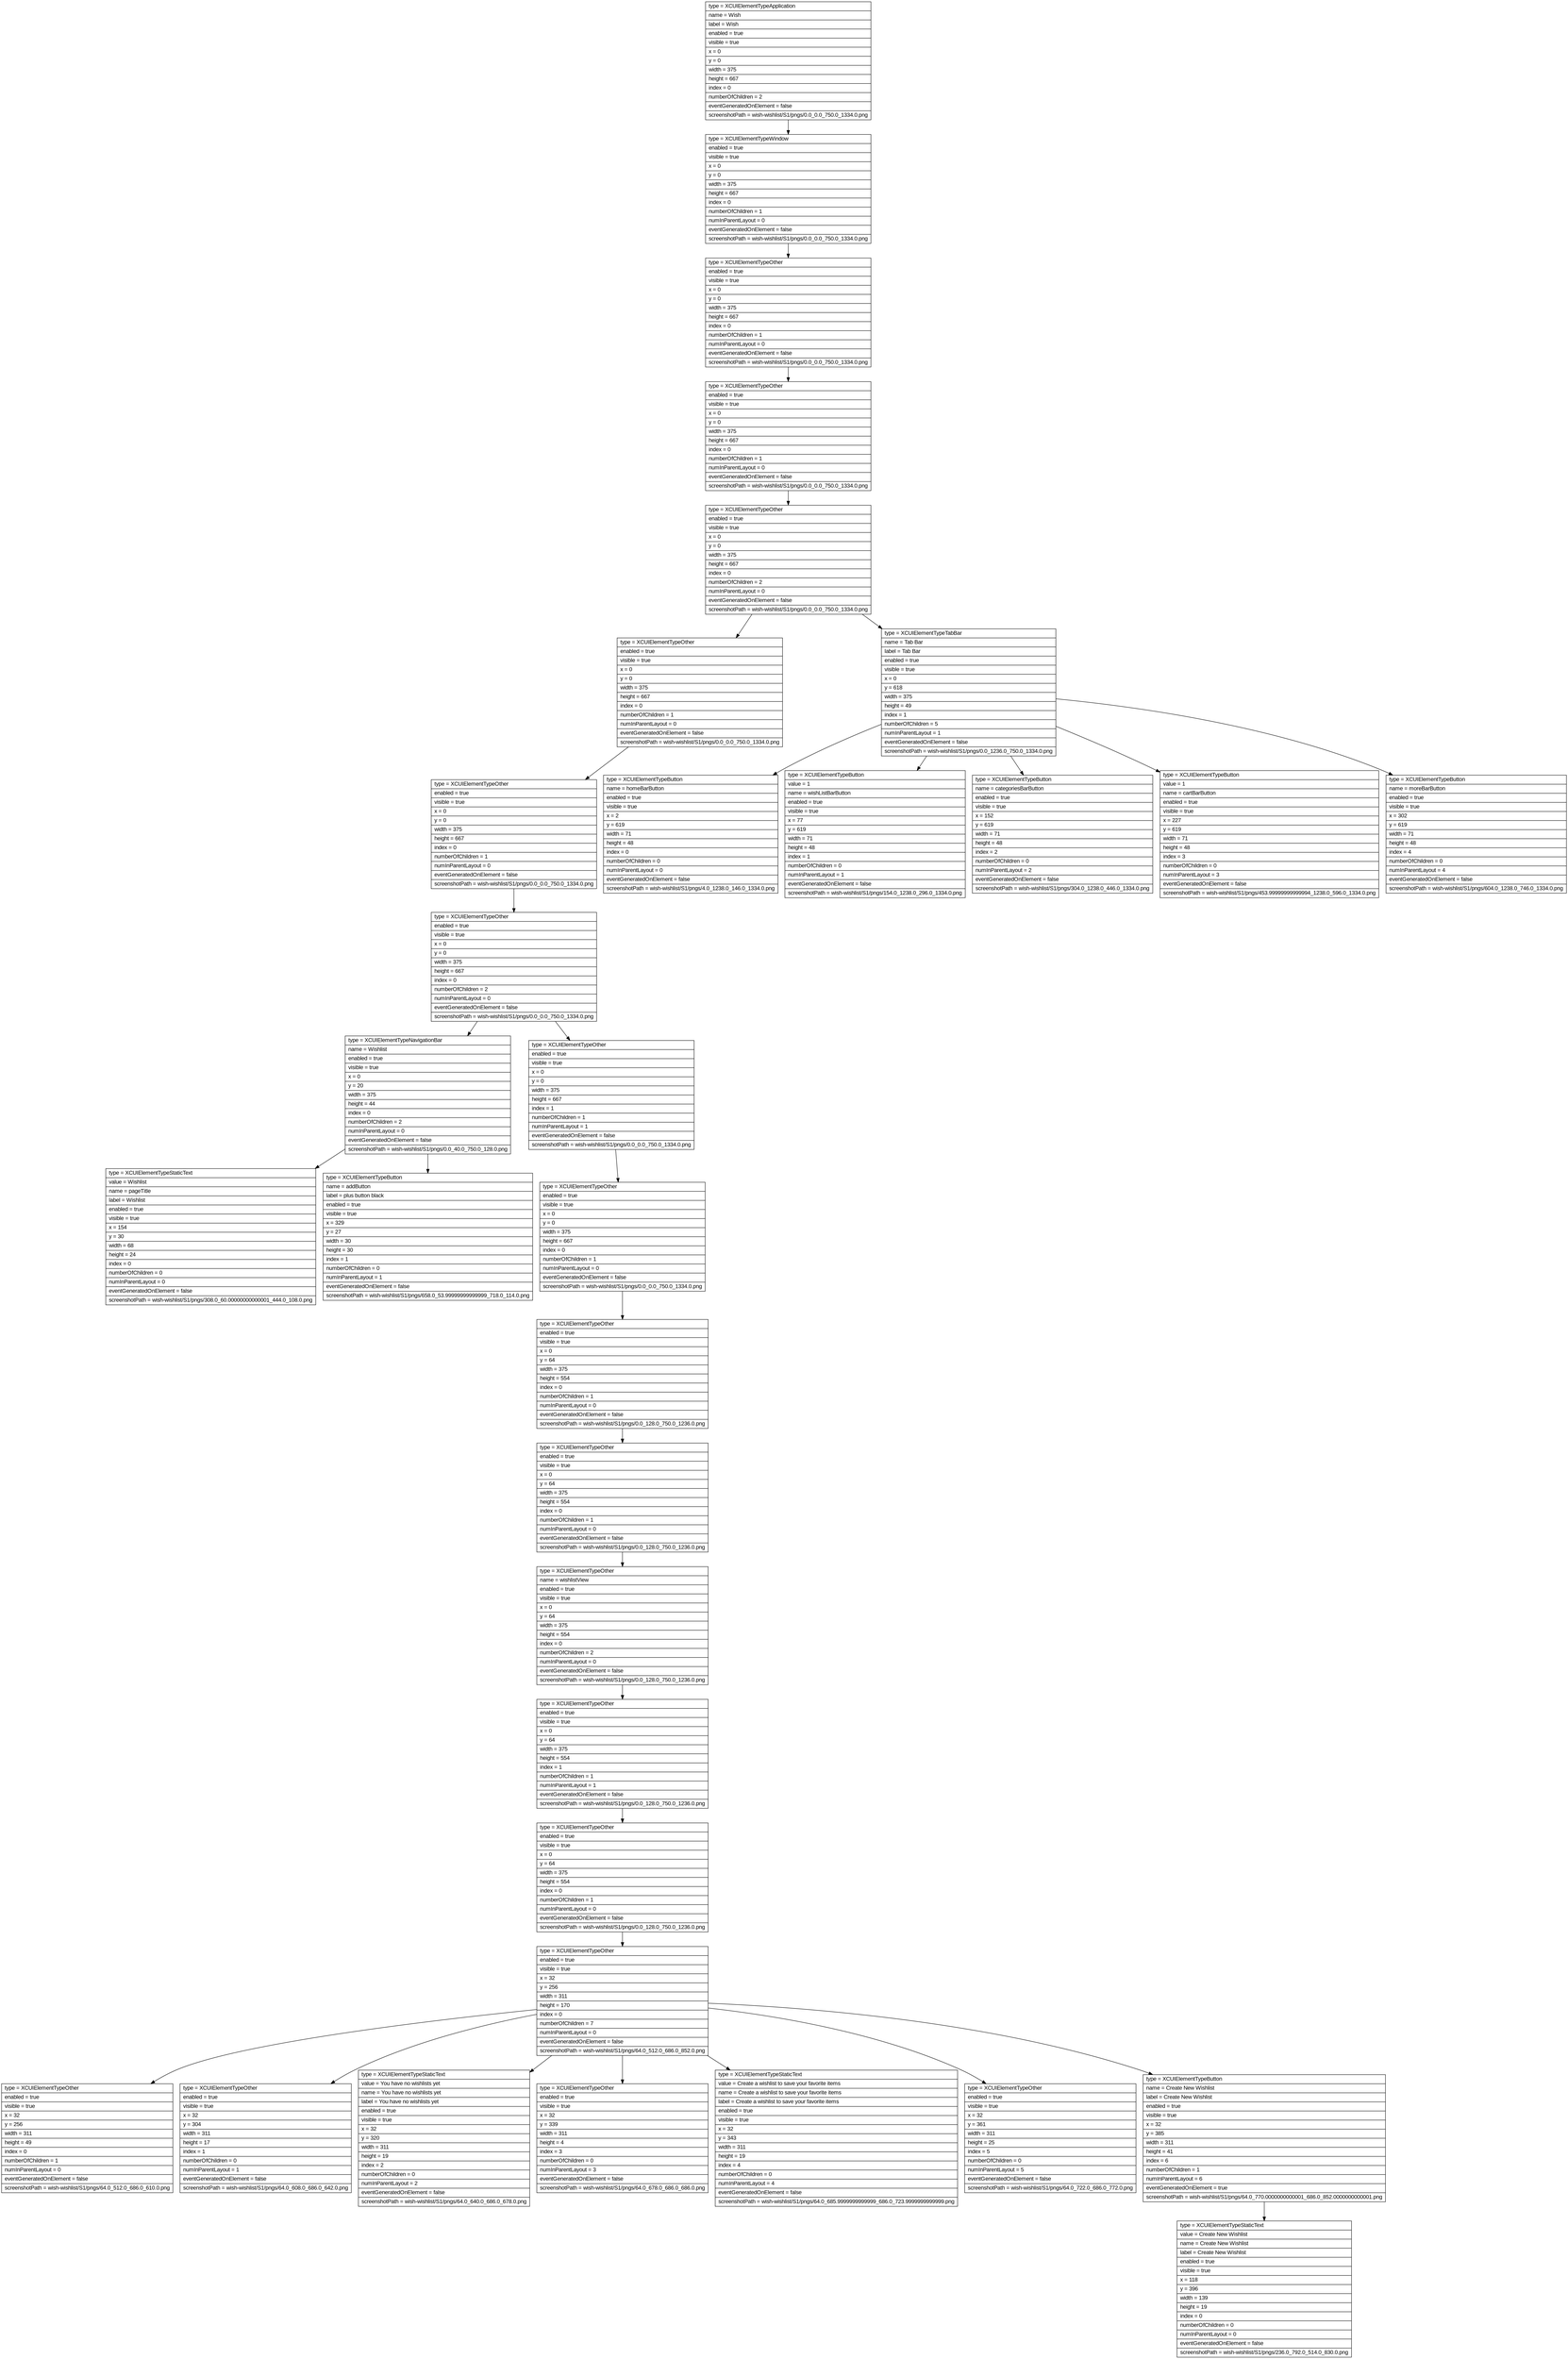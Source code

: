 digraph Layout {

	node [shape=record fontname=Arial];

	0	[label="{type = XCUIElementTypeApplication\l|name = Wish\l|label = Wish\l|enabled = true\l|visible = true\l|x = 0\l|y = 0\l|width = 375\l|height = 667\l|index = 0\l|numberOfChildren = 2\l|eventGeneratedOnElement = false \l|screenshotPath = wish-wishlist/S1/pngs/0.0_0.0_750.0_1334.0.png\l}"]
	1	[label="{type = XCUIElementTypeWindow\l|enabled = true\l|visible = true\l|x = 0\l|y = 0\l|width = 375\l|height = 667\l|index = 0\l|numberOfChildren = 1\l|numInParentLayout = 0\l|eventGeneratedOnElement = false \l|screenshotPath = wish-wishlist/S1/pngs/0.0_0.0_750.0_1334.0.png\l}"]
	2	[label="{type = XCUIElementTypeOther\l|enabled = true\l|visible = true\l|x = 0\l|y = 0\l|width = 375\l|height = 667\l|index = 0\l|numberOfChildren = 1\l|numInParentLayout = 0\l|eventGeneratedOnElement = false \l|screenshotPath = wish-wishlist/S1/pngs/0.0_0.0_750.0_1334.0.png\l}"]
	3	[label="{type = XCUIElementTypeOther\l|enabled = true\l|visible = true\l|x = 0\l|y = 0\l|width = 375\l|height = 667\l|index = 0\l|numberOfChildren = 1\l|numInParentLayout = 0\l|eventGeneratedOnElement = false \l|screenshotPath = wish-wishlist/S1/pngs/0.0_0.0_750.0_1334.0.png\l}"]
	4	[label="{type = XCUIElementTypeOther\l|enabled = true\l|visible = true\l|x = 0\l|y = 0\l|width = 375\l|height = 667\l|index = 0\l|numberOfChildren = 2\l|numInParentLayout = 0\l|eventGeneratedOnElement = false \l|screenshotPath = wish-wishlist/S1/pngs/0.0_0.0_750.0_1334.0.png\l}"]
	5	[label="{type = XCUIElementTypeOther\l|enabled = true\l|visible = true\l|x = 0\l|y = 0\l|width = 375\l|height = 667\l|index = 0\l|numberOfChildren = 1\l|numInParentLayout = 0\l|eventGeneratedOnElement = false \l|screenshotPath = wish-wishlist/S1/pngs/0.0_0.0_750.0_1334.0.png\l}"]
	6	[label="{type = XCUIElementTypeTabBar\l|name = Tab Bar\l|label = Tab Bar\l|enabled = true\l|visible = true\l|x = 0\l|y = 618\l|width = 375\l|height = 49\l|index = 1\l|numberOfChildren = 5\l|numInParentLayout = 1\l|eventGeneratedOnElement = false \l|screenshotPath = wish-wishlist/S1/pngs/0.0_1236.0_750.0_1334.0.png\l}"]
	7	[label="{type = XCUIElementTypeOther\l|enabled = true\l|visible = true\l|x = 0\l|y = 0\l|width = 375\l|height = 667\l|index = 0\l|numberOfChildren = 1\l|numInParentLayout = 0\l|eventGeneratedOnElement = false \l|screenshotPath = wish-wishlist/S1/pngs/0.0_0.0_750.0_1334.0.png\l}"]
	8	[label="{type = XCUIElementTypeButton\l|name = homeBarButton\l|enabled = true\l|visible = true\l|x = 2\l|y = 619\l|width = 71\l|height = 48\l|index = 0\l|numberOfChildren = 0\l|numInParentLayout = 0\l|eventGeneratedOnElement = false \l|screenshotPath = wish-wishlist/S1/pngs/4.0_1238.0_146.0_1334.0.png\l}"]
	9	[label="{type = XCUIElementTypeButton\l|value = 1\l|name = wishListBarButton\l|enabled = true\l|visible = true\l|x = 77\l|y = 619\l|width = 71\l|height = 48\l|index = 1\l|numberOfChildren = 0\l|numInParentLayout = 1\l|eventGeneratedOnElement = false \l|screenshotPath = wish-wishlist/S1/pngs/154.0_1238.0_296.0_1334.0.png\l}"]
	10	[label="{type = XCUIElementTypeButton\l|name = categoriesBarButton\l|enabled = true\l|visible = true\l|x = 152\l|y = 619\l|width = 71\l|height = 48\l|index = 2\l|numberOfChildren = 0\l|numInParentLayout = 2\l|eventGeneratedOnElement = false \l|screenshotPath = wish-wishlist/S1/pngs/304.0_1238.0_446.0_1334.0.png\l}"]
	11	[label="{type = XCUIElementTypeButton\l|value = 1\l|name = cartBarButton\l|enabled = true\l|visible = true\l|x = 227\l|y = 619\l|width = 71\l|height = 48\l|index = 3\l|numberOfChildren = 0\l|numInParentLayout = 3\l|eventGeneratedOnElement = false \l|screenshotPath = wish-wishlist/S1/pngs/453.99999999999994_1238.0_596.0_1334.0.png\l}"]
	12	[label="{type = XCUIElementTypeButton\l|name = moreBarButton\l|enabled = true\l|visible = true\l|x = 302\l|y = 619\l|width = 71\l|height = 48\l|index = 4\l|numberOfChildren = 0\l|numInParentLayout = 4\l|eventGeneratedOnElement = false \l|screenshotPath = wish-wishlist/S1/pngs/604.0_1238.0_746.0_1334.0.png\l}"]
	13	[label="{type = XCUIElementTypeOther\l|enabled = true\l|visible = true\l|x = 0\l|y = 0\l|width = 375\l|height = 667\l|index = 0\l|numberOfChildren = 2\l|numInParentLayout = 0\l|eventGeneratedOnElement = false \l|screenshotPath = wish-wishlist/S1/pngs/0.0_0.0_750.0_1334.0.png\l}"]
	14	[label="{type = XCUIElementTypeNavigationBar\l|name = Wishlist\l|enabled = true\l|visible = true\l|x = 0\l|y = 20\l|width = 375\l|height = 44\l|index = 0\l|numberOfChildren = 2\l|numInParentLayout = 0\l|eventGeneratedOnElement = false \l|screenshotPath = wish-wishlist/S1/pngs/0.0_40.0_750.0_128.0.png\l}"]
	15	[label="{type = XCUIElementTypeOther\l|enabled = true\l|visible = true\l|x = 0\l|y = 0\l|width = 375\l|height = 667\l|index = 1\l|numberOfChildren = 1\l|numInParentLayout = 1\l|eventGeneratedOnElement = false \l|screenshotPath = wish-wishlist/S1/pngs/0.0_0.0_750.0_1334.0.png\l}"]
	16	[label="{type = XCUIElementTypeStaticText\l|value = Wishlist\l|name = pageTitle\l|label = Wishlist\l|enabled = true\l|visible = true\l|x = 154\l|y = 30\l|width = 68\l|height = 24\l|index = 0\l|numberOfChildren = 0\l|numInParentLayout = 0\l|eventGeneratedOnElement = false \l|screenshotPath = wish-wishlist/S1/pngs/308.0_60.00000000000001_444.0_108.0.png\l}"]
	17	[label="{type = XCUIElementTypeButton\l|name = addButton\l|label = plus button black\l|enabled = true\l|visible = true\l|x = 329\l|y = 27\l|width = 30\l|height = 30\l|index = 1\l|numberOfChildren = 0\l|numInParentLayout = 1\l|eventGeneratedOnElement = false \l|screenshotPath = wish-wishlist/S1/pngs/658.0_53.99999999999999_718.0_114.0.png\l}"]
	18	[label="{type = XCUIElementTypeOther\l|enabled = true\l|visible = true\l|x = 0\l|y = 0\l|width = 375\l|height = 667\l|index = 0\l|numberOfChildren = 1\l|numInParentLayout = 0\l|eventGeneratedOnElement = false \l|screenshotPath = wish-wishlist/S1/pngs/0.0_0.0_750.0_1334.0.png\l}"]
	19	[label="{type = XCUIElementTypeOther\l|enabled = true\l|visible = true\l|x = 0\l|y = 64\l|width = 375\l|height = 554\l|index = 0\l|numberOfChildren = 1\l|numInParentLayout = 0\l|eventGeneratedOnElement = false \l|screenshotPath = wish-wishlist/S1/pngs/0.0_128.0_750.0_1236.0.png\l}"]
	20	[label="{type = XCUIElementTypeOther\l|enabled = true\l|visible = true\l|x = 0\l|y = 64\l|width = 375\l|height = 554\l|index = 0\l|numberOfChildren = 1\l|numInParentLayout = 0\l|eventGeneratedOnElement = false \l|screenshotPath = wish-wishlist/S1/pngs/0.0_128.0_750.0_1236.0.png\l}"]
	21	[label="{type = XCUIElementTypeOther\l|name = wishlistView\l|enabled = true\l|visible = true\l|x = 0\l|y = 64\l|width = 375\l|height = 554\l|index = 0\l|numberOfChildren = 2\l|numInParentLayout = 0\l|eventGeneratedOnElement = false \l|screenshotPath = wish-wishlist/S1/pngs/0.0_128.0_750.0_1236.0.png\l}"]
	22	[label="{type = XCUIElementTypeOther\l|enabled = true\l|visible = true\l|x = 0\l|y = 64\l|width = 375\l|height = 554\l|index = 1\l|numberOfChildren = 1\l|numInParentLayout = 1\l|eventGeneratedOnElement = false \l|screenshotPath = wish-wishlist/S1/pngs/0.0_128.0_750.0_1236.0.png\l}"]
	23	[label="{type = XCUIElementTypeOther\l|enabled = true\l|visible = true\l|x = 0\l|y = 64\l|width = 375\l|height = 554\l|index = 0\l|numberOfChildren = 1\l|numInParentLayout = 0\l|eventGeneratedOnElement = false \l|screenshotPath = wish-wishlist/S1/pngs/0.0_128.0_750.0_1236.0.png\l}"]
	24	[label="{type = XCUIElementTypeOther\l|enabled = true\l|visible = true\l|x = 32\l|y = 256\l|width = 311\l|height = 170\l|index = 0\l|numberOfChildren = 7\l|numInParentLayout = 0\l|eventGeneratedOnElement = false \l|screenshotPath = wish-wishlist/S1/pngs/64.0_512.0_686.0_852.0.png\l}"]
	25	[label="{type = XCUIElementTypeOther\l|enabled = true\l|visible = true\l|x = 32\l|y = 256\l|width = 311\l|height = 49\l|index = 0\l|numberOfChildren = 1\l|numInParentLayout = 0\l|eventGeneratedOnElement = false \l|screenshotPath = wish-wishlist/S1/pngs/64.0_512.0_686.0_610.0.png\l}"]
	26	[label="{type = XCUIElementTypeOther\l|enabled = true\l|visible = true\l|x = 32\l|y = 304\l|width = 311\l|height = 17\l|index = 1\l|numberOfChildren = 0\l|numInParentLayout = 1\l|eventGeneratedOnElement = false \l|screenshotPath = wish-wishlist/S1/pngs/64.0_608.0_686.0_642.0.png\l}"]
	27	[label="{type = XCUIElementTypeStaticText\l|value = You have no wishlists yet\l|name = You have no wishlists yet\l|label = You have no wishlists yet\l|enabled = true\l|visible = true\l|x = 32\l|y = 320\l|width = 311\l|height = 19\l|index = 2\l|numberOfChildren = 0\l|numInParentLayout = 2\l|eventGeneratedOnElement = false \l|screenshotPath = wish-wishlist/S1/pngs/64.0_640.0_686.0_678.0.png\l}"]
	28	[label="{type = XCUIElementTypeOther\l|enabled = true\l|visible = true\l|x = 32\l|y = 339\l|width = 311\l|height = 4\l|index = 3\l|numberOfChildren = 0\l|numInParentLayout = 3\l|eventGeneratedOnElement = false \l|screenshotPath = wish-wishlist/S1/pngs/64.0_678.0_686.0_686.0.png\l}"]
	29	[label="{type = XCUIElementTypeStaticText\l|value = Create a wishlist to save your favorite items\l|name = Create a wishlist to save your favorite items\l|label = Create a wishlist to save your favorite items\l|enabled = true\l|visible = true\l|x = 32\l|y = 343\l|width = 311\l|height = 19\l|index = 4\l|numberOfChildren = 0\l|numInParentLayout = 4\l|eventGeneratedOnElement = false \l|screenshotPath = wish-wishlist/S1/pngs/64.0_685.9999999999999_686.0_723.9999999999999.png\l}"]
	30	[label="{type = XCUIElementTypeOther\l|enabled = true\l|visible = true\l|x = 32\l|y = 361\l|width = 311\l|height = 25\l|index = 5\l|numberOfChildren = 0\l|numInParentLayout = 5\l|eventGeneratedOnElement = false \l|screenshotPath = wish-wishlist/S1/pngs/64.0_722.0_686.0_772.0.png\l}"]
	31	[label="{type = XCUIElementTypeButton\l|name = Create New Wishlist\l|label = Create New Wishlist\l|enabled = true\l|visible = true\l|x = 32\l|y = 385\l|width = 311\l|height = 41\l|index = 6\l|numberOfChildren = 1\l|numInParentLayout = 6\l|eventGeneratedOnElement = true \l|screenshotPath = wish-wishlist/S1/pngs/64.0_770.0000000000001_686.0_852.0000000000001.png\l}"]
	32	[label="{type = XCUIElementTypeStaticText\l|value = Create New Wishlist\l|name = Create New Wishlist\l|label = Create New Wishlist\l|enabled = true\l|visible = true\l|x = 118\l|y = 396\l|width = 139\l|height = 19\l|index = 0\l|numberOfChildren = 0\l|numInParentLayout = 0\l|eventGeneratedOnElement = false \l|screenshotPath = wish-wishlist/S1/pngs/236.0_792.0_514.0_830.0.png\l}"]


	0 -> 1
	1 -> 2
	2 -> 3
	3 -> 4
	4 -> 5
	4 -> 6
	5 -> 7
	6 -> 8
	6 -> 9
	6 -> 10
	6 -> 11
	6 -> 12
	7 -> 13
	13 -> 14
	13 -> 15
	14 -> 16
	14 -> 17
	15 -> 18
	18 -> 19
	19 -> 20
	20 -> 21
	21 -> 22
	22 -> 23
	23 -> 24
	24 -> 25
	24 -> 26
	24 -> 27
	24 -> 28
	24 -> 29
	24 -> 30
	24 -> 31
	31 -> 32


}